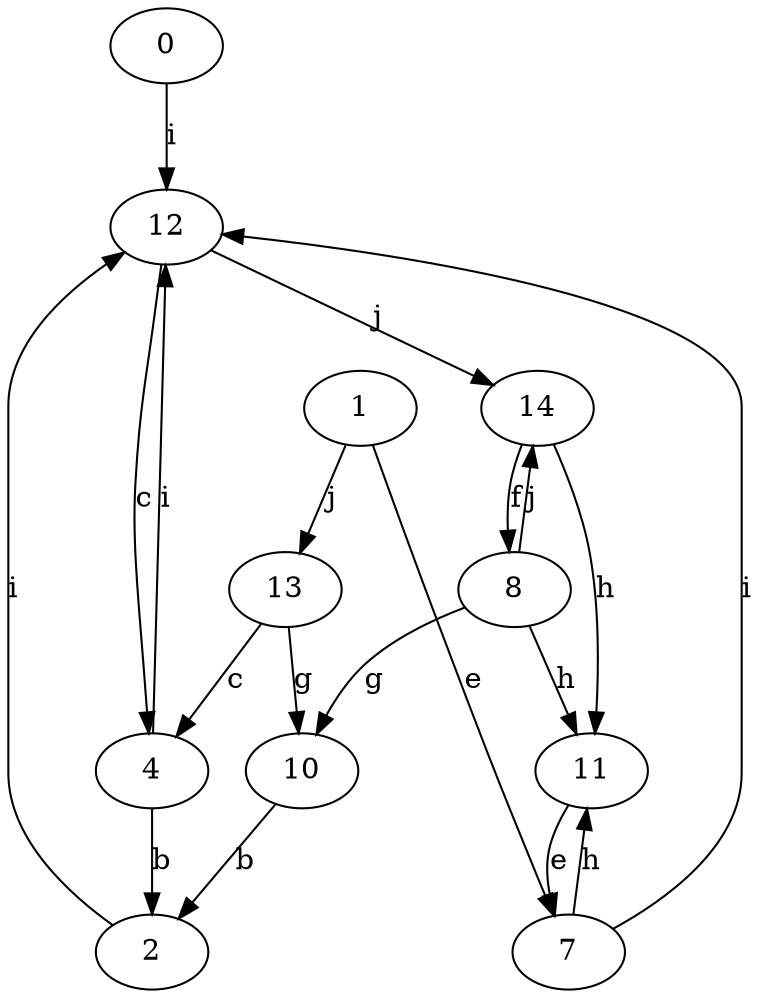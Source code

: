 strict digraph  {
0;
1;
2;
4;
7;
8;
10;
11;
12;
13;
14;
0 -> 12  [label=i];
1 -> 7  [label=e];
1 -> 13  [label=j];
2 -> 12  [label=i];
4 -> 2  [label=b];
4 -> 12  [label=i];
7 -> 11  [label=h];
7 -> 12  [label=i];
8 -> 10  [label=g];
8 -> 11  [label=h];
8 -> 14  [label=j];
10 -> 2  [label=b];
11 -> 7  [label=e];
12 -> 4  [label=c];
12 -> 14  [label=j];
13 -> 4  [label=c];
13 -> 10  [label=g];
14 -> 8  [label=f];
14 -> 11  [label=h];
}
